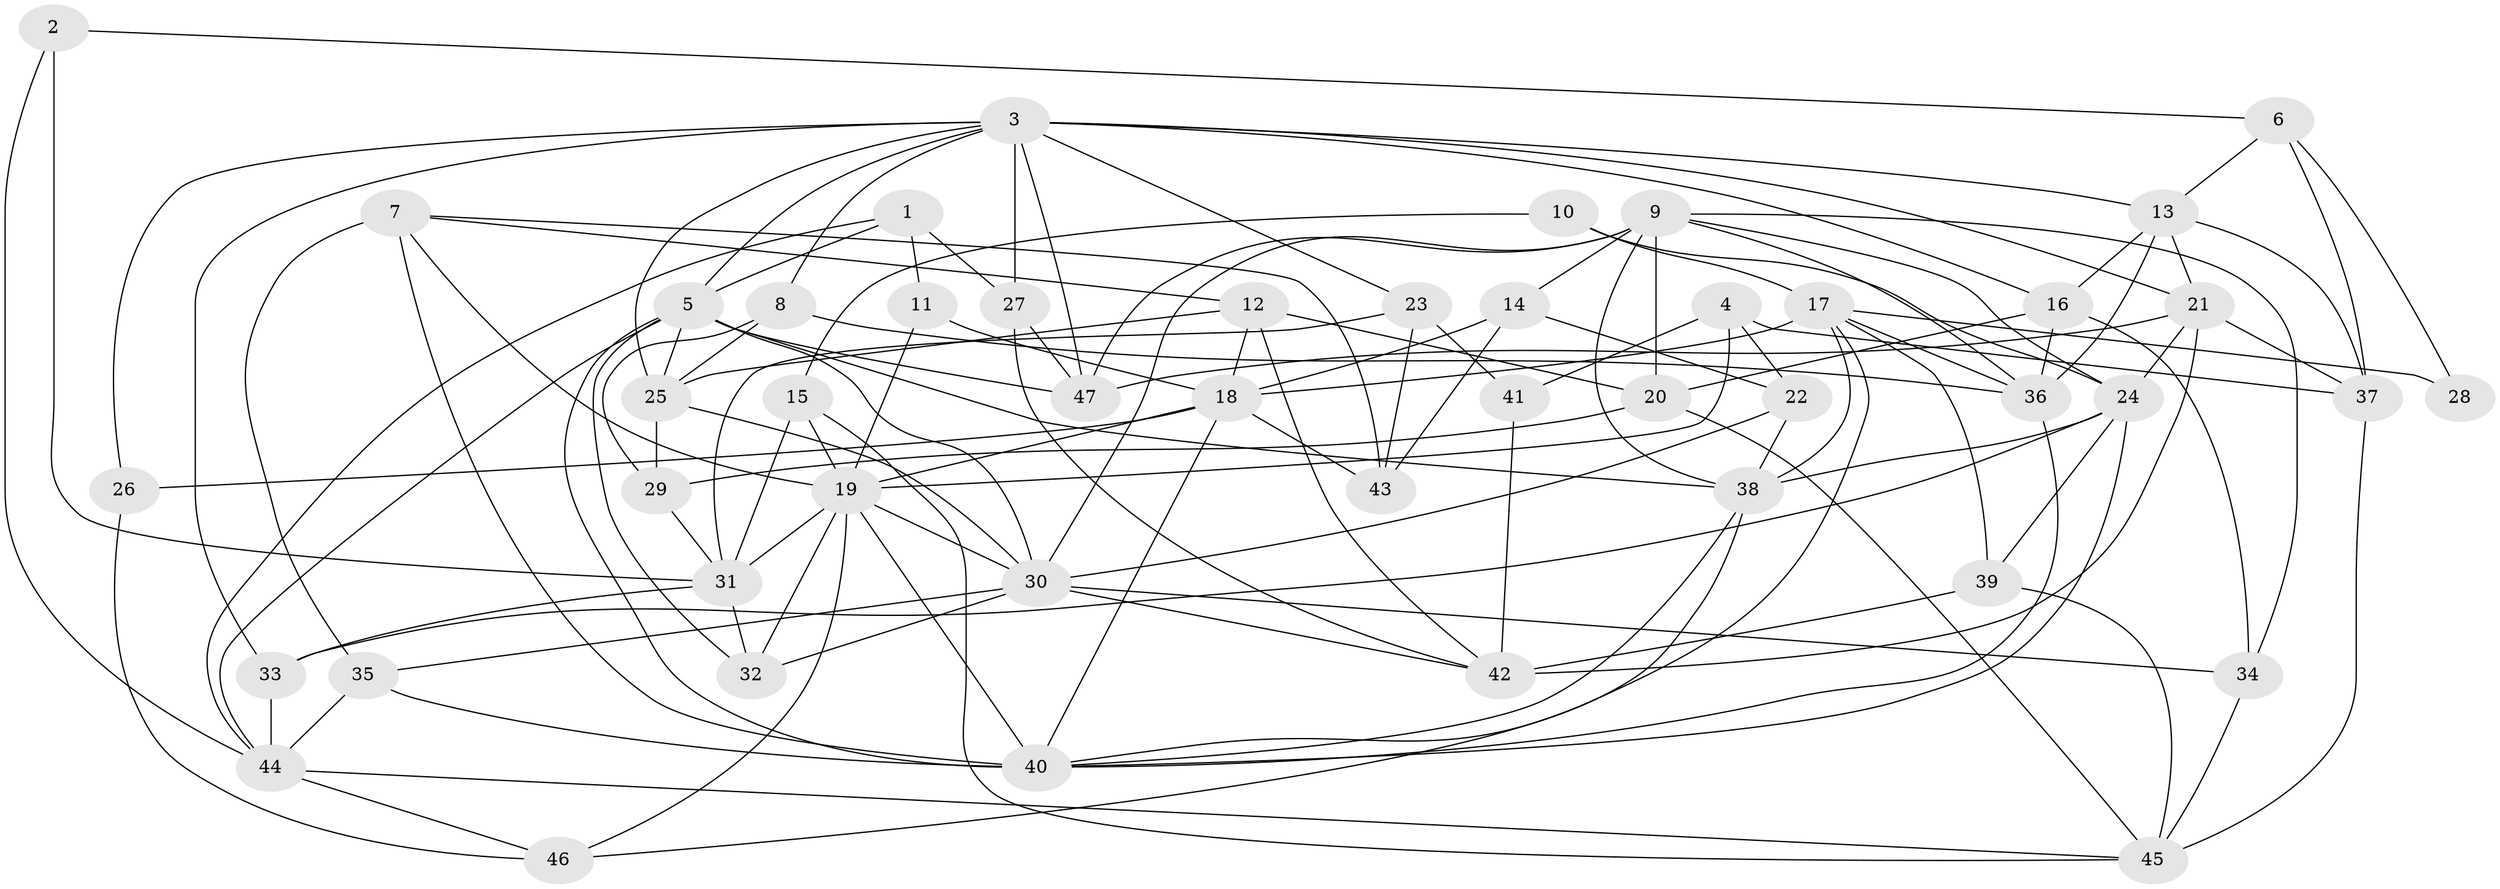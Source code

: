 // original degree distribution, {4: 0.2553191489361702, 7: 0.0425531914893617, 2: 0.1595744680851064, 6: 0.0851063829787234, 5: 0.2127659574468085, 3: 0.23404255319148937, 8: 0.010638297872340425}
// Generated by graph-tools (version 1.1) at 2025/02/03/09/25 03:02:13]
// undirected, 47 vertices, 125 edges
graph export_dot {
graph [start="1"]
  node [color=gray90,style=filled];
  1;
  2;
  3;
  4;
  5;
  6;
  7;
  8;
  9;
  10;
  11;
  12;
  13;
  14;
  15;
  16;
  17;
  18;
  19;
  20;
  21;
  22;
  23;
  24;
  25;
  26;
  27;
  28;
  29;
  30;
  31;
  32;
  33;
  34;
  35;
  36;
  37;
  38;
  39;
  40;
  41;
  42;
  43;
  44;
  45;
  46;
  47;
  1 -- 5 [weight=1.0];
  1 -- 11 [weight=1.0];
  1 -- 27 [weight=1.0];
  1 -- 44 [weight=1.0];
  2 -- 6 [weight=1.0];
  2 -- 31 [weight=1.0];
  2 -- 44 [weight=1.0];
  3 -- 5 [weight=1.0];
  3 -- 8 [weight=1.0];
  3 -- 13 [weight=1.0];
  3 -- 16 [weight=1.0];
  3 -- 21 [weight=1.0];
  3 -- 23 [weight=1.0];
  3 -- 25 [weight=1.0];
  3 -- 26 [weight=1.0];
  3 -- 27 [weight=1.0];
  3 -- 33 [weight=2.0];
  3 -- 47 [weight=2.0];
  4 -- 19 [weight=1.0];
  4 -- 22 [weight=1.0];
  4 -- 37 [weight=1.0];
  4 -- 41 [weight=2.0];
  5 -- 25 [weight=1.0];
  5 -- 30 [weight=1.0];
  5 -- 32 [weight=1.0];
  5 -- 38 [weight=1.0];
  5 -- 40 [weight=2.0];
  5 -- 44 [weight=1.0];
  5 -- 47 [weight=2.0];
  6 -- 13 [weight=1.0];
  6 -- 28 [weight=1.0];
  6 -- 37 [weight=1.0];
  7 -- 12 [weight=1.0];
  7 -- 19 [weight=1.0];
  7 -- 35 [weight=1.0];
  7 -- 40 [weight=2.0];
  7 -- 43 [weight=1.0];
  8 -- 25 [weight=1.0];
  8 -- 29 [weight=1.0];
  8 -- 36 [weight=1.0];
  9 -- 14 [weight=1.0];
  9 -- 20 [weight=1.0];
  9 -- 24 [weight=1.0];
  9 -- 30 [weight=1.0];
  9 -- 34 [weight=1.0];
  9 -- 36 [weight=1.0];
  9 -- 38 [weight=1.0];
  9 -- 47 [weight=1.0];
  10 -- 15 [weight=1.0];
  10 -- 17 [weight=1.0];
  10 -- 24 [weight=1.0];
  11 -- 18 [weight=1.0];
  11 -- 19 [weight=1.0];
  12 -- 18 [weight=1.0];
  12 -- 20 [weight=1.0];
  12 -- 25 [weight=1.0];
  12 -- 42 [weight=1.0];
  13 -- 16 [weight=1.0];
  13 -- 21 [weight=1.0];
  13 -- 36 [weight=1.0];
  13 -- 37 [weight=1.0];
  14 -- 18 [weight=1.0];
  14 -- 22 [weight=2.0];
  14 -- 43 [weight=1.0];
  15 -- 19 [weight=1.0];
  15 -- 31 [weight=1.0];
  15 -- 45 [weight=1.0];
  16 -- 20 [weight=1.0];
  16 -- 34 [weight=1.0];
  16 -- 36 [weight=2.0];
  17 -- 18 [weight=1.0];
  17 -- 28 [weight=1.0];
  17 -- 36 [weight=1.0];
  17 -- 38 [weight=1.0];
  17 -- 39 [weight=1.0];
  17 -- 40 [weight=1.0];
  18 -- 19 [weight=1.0];
  18 -- 26 [weight=1.0];
  18 -- 40 [weight=2.0];
  18 -- 43 [weight=1.0];
  19 -- 30 [weight=1.0];
  19 -- 31 [weight=1.0];
  19 -- 32 [weight=1.0];
  19 -- 40 [weight=1.0];
  19 -- 46 [weight=1.0];
  20 -- 29 [weight=1.0];
  20 -- 45 [weight=1.0];
  21 -- 24 [weight=1.0];
  21 -- 37 [weight=2.0];
  21 -- 42 [weight=1.0];
  21 -- 47 [weight=1.0];
  22 -- 30 [weight=1.0];
  22 -- 38 [weight=2.0];
  23 -- 31 [weight=1.0];
  23 -- 41 [weight=1.0];
  23 -- 43 [weight=1.0];
  24 -- 33 [weight=1.0];
  24 -- 38 [weight=1.0];
  24 -- 39 [weight=1.0];
  24 -- 40 [weight=1.0];
  25 -- 29 [weight=1.0];
  25 -- 30 [weight=1.0];
  26 -- 46 [weight=1.0];
  27 -- 42 [weight=1.0];
  27 -- 47 [weight=1.0];
  29 -- 31 [weight=1.0];
  30 -- 32 [weight=1.0];
  30 -- 34 [weight=1.0];
  30 -- 35 [weight=1.0];
  30 -- 42 [weight=1.0];
  31 -- 32 [weight=1.0];
  31 -- 33 [weight=1.0];
  33 -- 44 [weight=1.0];
  34 -- 45 [weight=1.0];
  35 -- 40 [weight=2.0];
  35 -- 44 [weight=1.0];
  36 -- 40 [weight=1.0];
  37 -- 45 [weight=1.0];
  38 -- 40 [weight=1.0];
  38 -- 46 [weight=1.0];
  39 -- 42 [weight=1.0];
  39 -- 45 [weight=1.0];
  41 -- 42 [weight=1.0];
  44 -- 45 [weight=1.0];
  44 -- 46 [weight=1.0];
}
